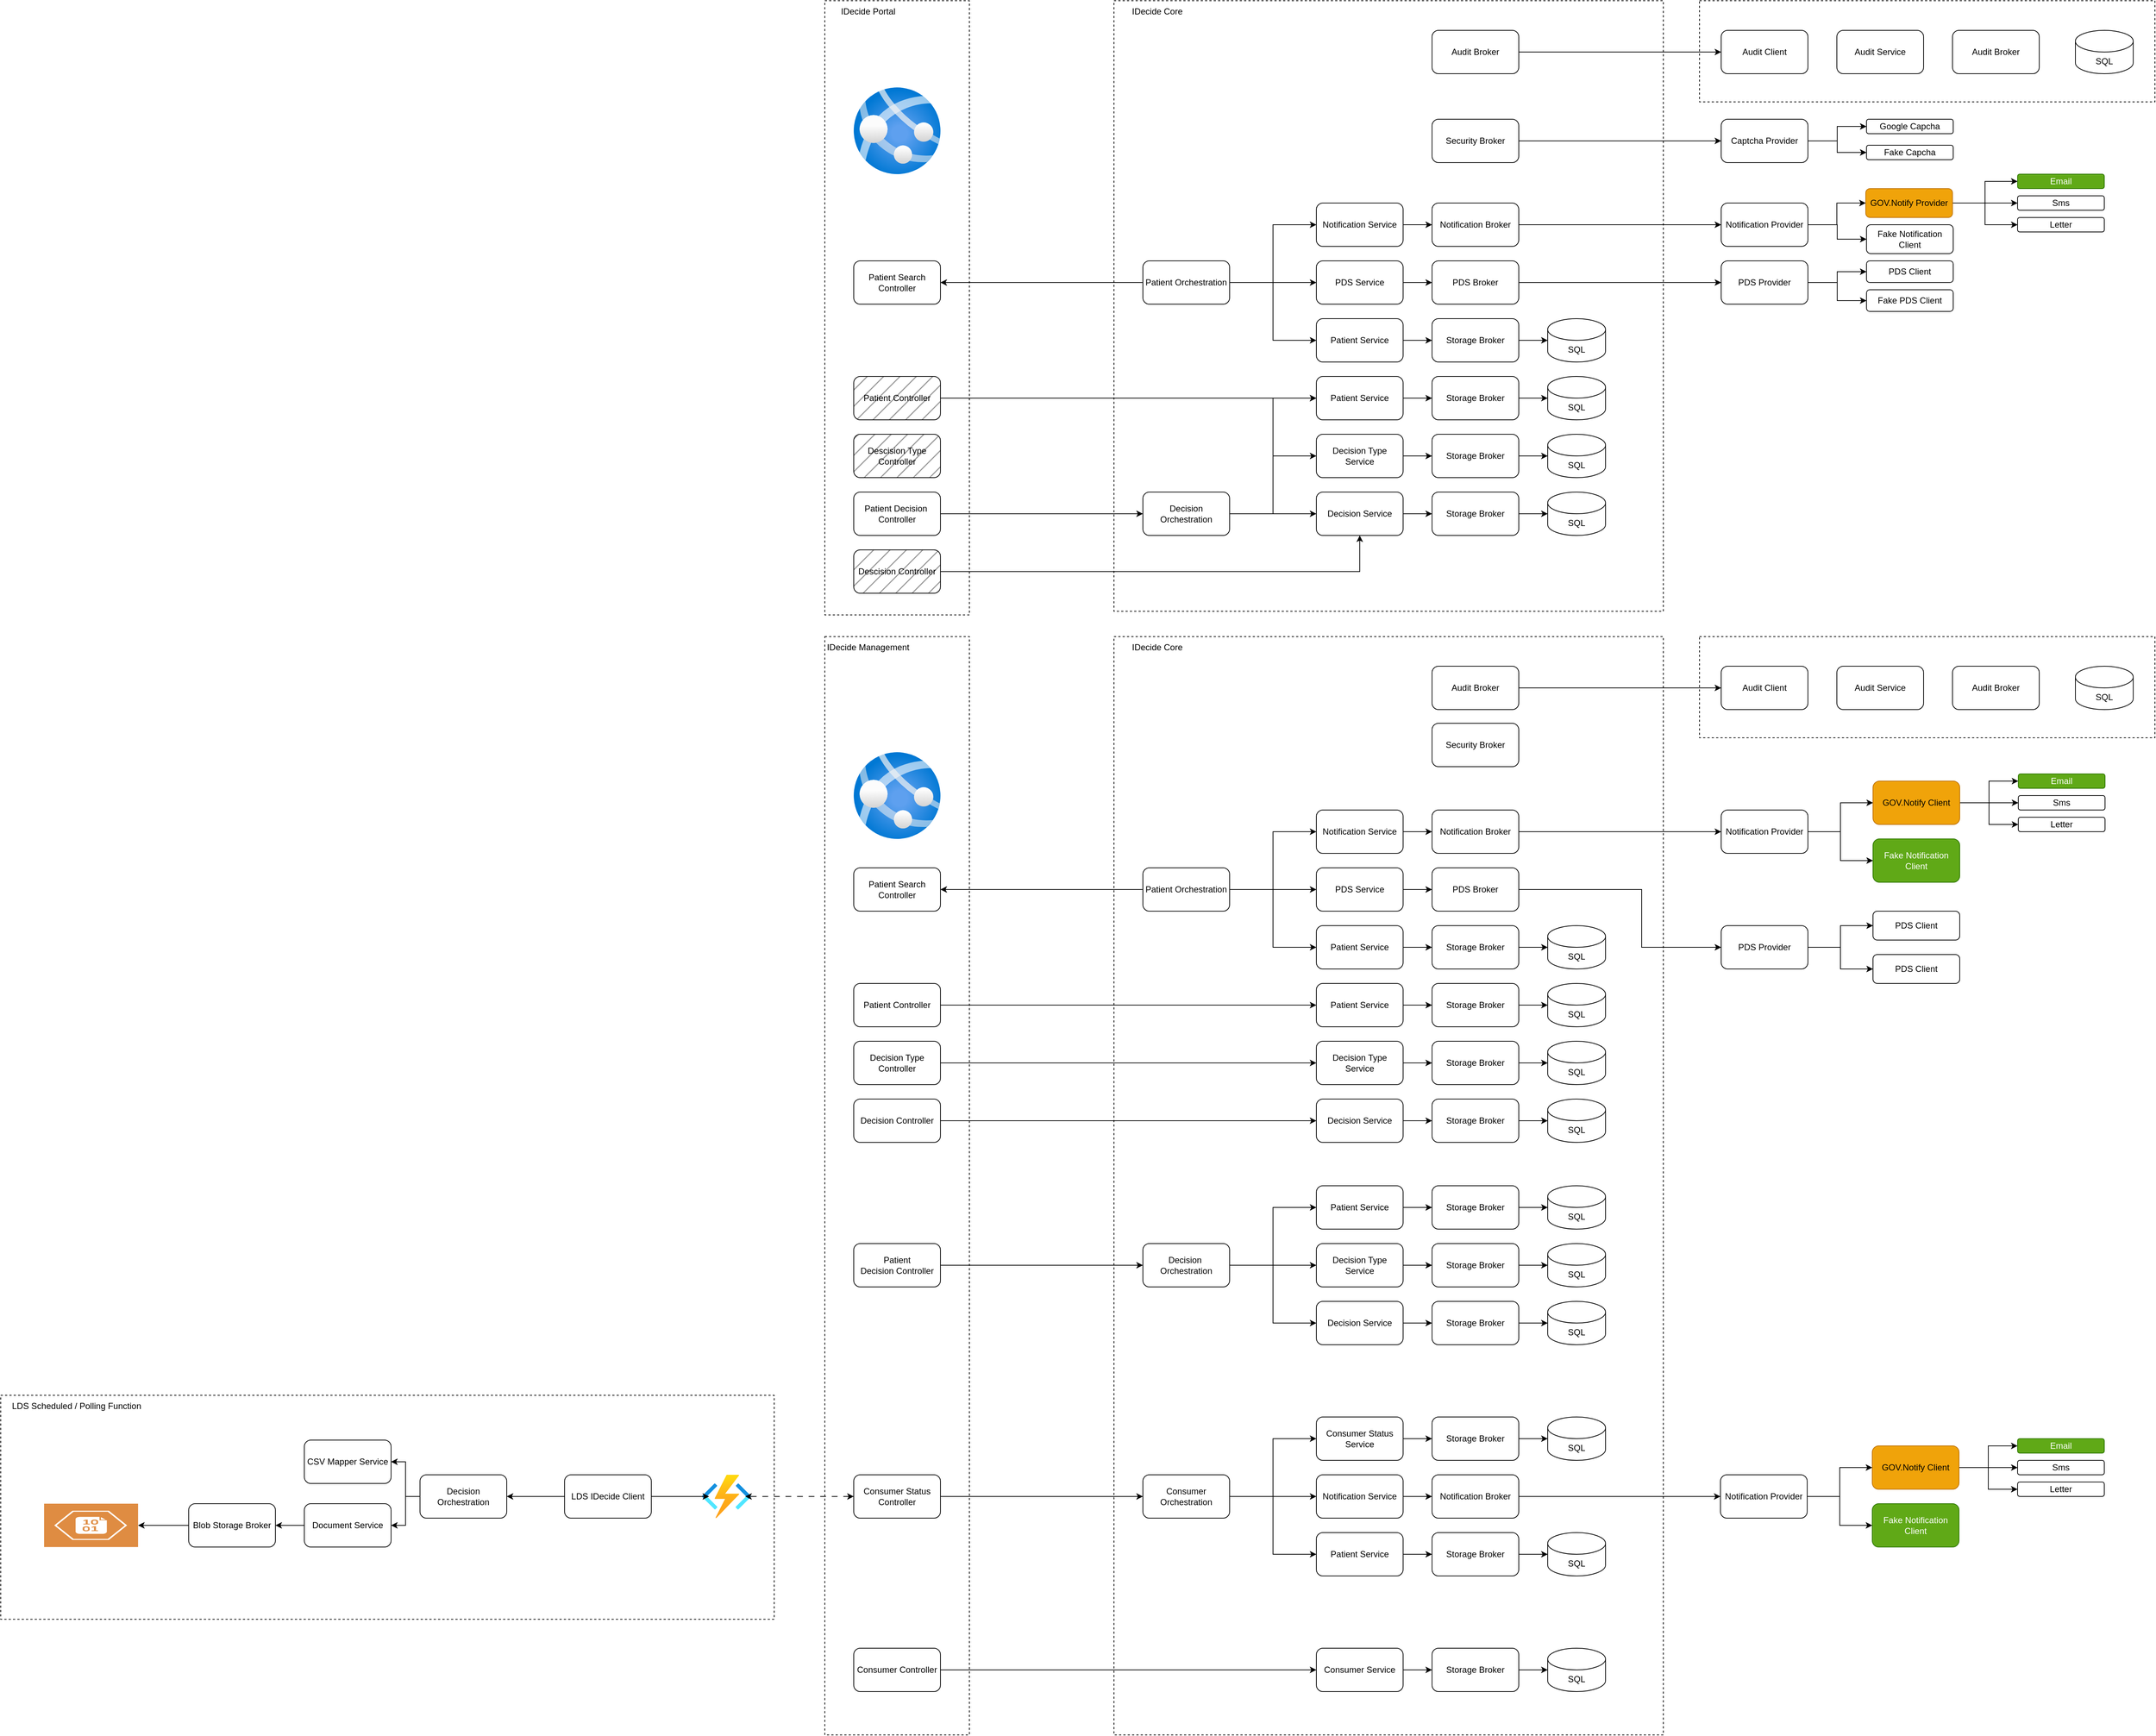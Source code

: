 <mxfile version="27.0.9">
  <diagram name="Page-1" id="e4XxlPvHes2r8L3d206p">
    <mxGraphModel dx="3849" dy="2067" grid="1" gridSize="10" guides="1" tooltips="1" connect="1" arrows="1" fold="1" page="1" pageScale="1" pageWidth="827" pageHeight="1169" math="0" shadow="0">
      <root>
        <mxCell id="0" />
        <mxCell id="1" parent="0" />
        <mxCell id="Ns5lOZo-pP10PFTe99BP-43" value="" style="rounded=0;whiteSpace=wrap;html=1;dashed=1;fillColor=none;" vertex="1" parent="1">
          <mxGeometry x="1010" y="-200" width="630" height="140" as="geometry" />
        </mxCell>
        <mxCell id="jyMMwUtncCNAg7kbom-L-220" value="" style="rounded=0;whiteSpace=wrap;html=1;dashed=1;fillColor=none;" parent="1" vertex="1">
          <mxGeometry x="-1340" y="1730" width="1070" height="310" as="geometry" />
        </mxCell>
        <mxCell id="jyMMwUtncCNAg7kbom-L-100" value="" style="rounded=0;whiteSpace=wrap;html=1;dashed=1;fillColor=none;" parent="1" vertex="1">
          <mxGeometry x="-200" y="-200" width="200" height="850" as="geometry" />
        </mxCell>
        <mxCell id="jyMMwUtncCNAg7kbom-L-97" value="" style="rounded=0;whiteSpace=wrap;html=1;dashed=1;fillColor=none;" parent="1" vertex="1">
          <mxGeometry x="200" y="-200" width="760" height="845" as="geometry" />
        </mxCell>
        <mxCell id="jyMMwUtncCNAg7kbom-L-2" value="Patient Search Controller" style="rounded=1;whiteSpace=wrap;html=1;" parent="1" vertex="1">
          <mxGeometry x="-160" y="160" width="120" height="60" as="geometry" />
        </mxCell>
        <mxCell id="jyMMwUtncCNAg7kbom-L-10" style="edgeStyle=orthogonalEdgeStyle;rounded=0;orthogonalLoop=1;jettySize=auto;html=1;exitX=1;exitY=0.5;exitDx=0;exitDy=0;entryX=0;entryY=0.5;entryDx=0;entryDy=0;" parent="1" source="jyMMwUtncCNAg7kbom-L-3" target="jyMMwUtncCNAg7kbom-L-4" edge="1">
          <mxGeometry relative="1" as="geometry" />
        </mxCell>
        <mxCell id="jyMMwUtncCNAg7kbom-L-3" value="PDS Service" style="rounded=1;whiteSpace=wrap;html=1;" parent="1" vertex="1">
          <mxGeometry x="480" y="160" width="120" height="60" as="geometry" />
        </mxCell>
        <mxCell id="Ns5lOZo-pP10PFTe99BP-10" style="edgeStyle=orthogonalEdgeStyle;rounded=0;orthogonalLoop=1;jettySize=auto;html=1;exitX=1;exitY=0.5;exitDx=0;exitDy=0;entryX=0;entryY=0.5;entryDx=0;entryDy=0;" edge="1" parent="1" source="jyMMwUtncCNAg7kbom-L-4" target="Ns5lOZo-pP10PFTe99BP-6">
          <mxGeometry relative="1" as="geometry" />
        </mxCell>
        <mxCell id="jyMMwUtncCNAg7kbom-L-4" value="PDS Broker" style="rounded=1;whiteSpace=wrap;html=1;" parent="1" vertex="1">
          <mxGeometry x="640" y="160" width="120" height="60" as="geometry" />
        </mxCell>
        <mxCell id="jyMMwUtncCNAg7kbom-L-5" value="PDS Client" style="rounded=1;whiteSpace=wrap;html=1;" parent="1" vertex="1">
          <mxGeometry x="1241" y="160" width="120" height="30" as="geometry" />
        </mxCell>
        <mxCell id="jyMMwUtncCNAg7kbom-L-42" style="edgeStyle=orthogonalEdgeStyle;rounded=0;orthogonalLoop=1;jettySize=auto;html=1;exitX=1;exitY=0.5;exitDx=0;exitDy=0;entryX=0;entryY=0.5;entryDx=0;entryDy=0;" parent="1" source="jyMMwUtncCNAg7kbom-L-43" target="jyMMwUtncCNAg7kbom-L-45" edge="1">
          <mxGeometry relative="1" as="geometry" />
        </mxCell>
        <mxCell id="jyMMwUtncCNAg7kbom-L-43" value="Notification Service" style="rounded=1;whiteSpace=wrap;html=1;" parent="1" vertex="1">
          <mxGeometry x="480" y="80" width="120" height="60" as="geometry" />
        </mxCell>
        <mxCell id="Ns5lOZo-pP10PFTe99BP-2" style="edgeStyle=orthogonalEdgeStyle;rounded=0;orthogonalLoop=1;jettySize=auto;html=1;exitX=1;exitY=0.5;exitDx=0;exitDy=0;entryX=0;entryY=0.5;entryDx=0;entryDy=0;" edge="1" parent="1" source="jyMMwUtncCNAg7kbom-L-45" target="Ns5lOZo-pP10PFTe99BP-1">
          <mxGeometry relative="1" as="geometry" />
        </mxCell>
        <mxCell id="jyMMwUtncCNAg7kbom-L-45" value="Notification Broker" style="rounded=1;whiteSpace=wrap;html=1;" parent="1" vertex="1">
          <mxGeometry x="640" y="80" width="120" height="60" as="geometry" />
        </mxCell>
        <mxCell id="jyMMwUtncCNAg7kbom-L-254" style="edgeStyle=orthogonalEdgeStyle;rounded=0;orthogonalLoop=1;jettySize=auto;html=1;exitX=1;exitY=0.5;exitDx=0;exitDy=0;entryX=0;entryY=0.5;entryDx=0;entryDy=0;" parent="1" source="jyMMwUtncCNAg7kbom-L-46" target="jyMMwUtncCNAg7kbom-L-251" edge="1">
          <mxGeometry relative="1" as="geometry" />
        </mxCell>
        <mxCell id="jyMMwUtncCNAg7kbom-L-255" style="edgeStyle=orthogonalEdgeStyle;rounded=0;orthogonalLoop=1;jettySize=auto;html=1;exitX=1;exitY=0.5;exitDx=0;exitDy=0;entryX=0;entryY=0.5;entryDx=0;entryDy=0;" parent="1" source="jyMMwUtncCNAg7kbom-L-46" target="jyMMwUtncCNAg7kbom-L-252" edge="1">
          <mxGeometry relative="1" as="geometry" />
        </mxCell>
        <mxCell id="jyMMwUtncCNAg7kbom-L-256" style="edgeStyle=orthogonalEdgeStyle;rounded=0;orthogonalLoop=1;jettySize=auto;html=1;exitX=1;exitY=0.5;exitDx=0;exitDy=0;entryX=0;entryY=0.5;entryDx=0;entryDy=0;" parent="1" source="jyMMwUtncCNAg7kbom-L-46" target="jyMMwUtncCNAg7kbom-L-253" edge="1">
          <mxGeometry relative="1" as="geometry" />
        </mxCell>
        <mxCell id="jyMMwUtncCNAg7kbom-L-46" value="GOV.Notify Provider" style="rounded=1;whiteSpace=wrap;html=1;fillColor=#f0a30a;strokeColor=#BD7000;fontColor=#000000;" parent="1" vertex="1">
          <mxGeometry x="1240" y="60" width="120" height="40" as="geometry" />
        </mxCell>
        <mxCell id="jyMMwUtncCNAg7kbom-L-53" style="edgeStyle=orthogonalEdgeStyle;rounded=0;orthogonalLoop=1;jettySize=auto;html=1;exitX=1;exitY=0.5;exitDx=0;exitDy=0;entryX=0;entryY=0.5;entryDx=0;entryDy=0;" parent="1" source="jyMMwUtncCNAg7kbom-L-47" target="jyMMwUtncCNAg7kbom-L-43" edge="1">
          <mxGeometry relative="1" as="geometry" />
        </mxCell>
        <mxCell id="jyMMwUtncCNAg7kbom-L-54" style="edgeStyle=orthogonalEdgeStyle;rounded=0;orthogonalLoop=1;jettySize=auto;html=1;exitX=1;exitY=0.5;exitDx=0;exitDy=0;entryX=0;entryY=0.5;entryDx=0;entryDy=0;" parent="1" source="jyMMwUtncCNAg7kbom-L-47" target="jyMMwUtncCNAg7kbom-L-3" edge="1">
          <mxGeometry relative="1" as="geometry" />
        </mxCell>
        <mxCell id="jyMMwUtncCNAg7kbom-L-55" style="edgeStyle=orthogonalEdgeStyle;rounded=0;orthogonalLoop=1;jettySize=auto;html=1;exitX=1;exitY=0.5;exitDx=0;exitDy=0;entryX=0;entryY=0.5;entryDx=0;entryDy=0;" parent="1" source="jyMMwUtncCNAg7kbom-L-47" target="jyMMwUtncCNAg7kbom-L-49" edge="1">
          <mxGeometry relative="1" as="geometry" />
        </mxCell>
        <mxCell id="jyMMwUtncCNAg7kbom-L-56" style="edgeStyle=orthogonalEdgeStyle;rounded=0;orthogonalLoop=1;jettySize=auto;html=1;exitX=0;exitY=0.5;exitDx=0;exitDy=0;entryX=1;entryY=0.5;entryDx=0;entryDy=0;" parent="1" source="jyMMwUtncCNAg7kbom-L-47" target="jyMMwUtncCNAg7kbom-L-2" edge="1">
          <mxGeometry relative="1" as="geometry">
            <mxPoint x="10" y="200" as="targetPoint" />
          </mxGeometry>
        </mxCell>
        <mxCell id="jyMMwUtncCNAg7kbom-L-47" value="Patient Orchestration" style="rounded=1;whiteSpace=wrap;html=1;" parent="1" vertex="1">
          <mxGeometry x="240" y="160" width="120" height="60" as="geometry" />
        </mxCell>
        <mxCell id="jyMMwUtncCNAg7kbom-L-48" style="edgeStyle=orthogonalEdgeStyle;rounded=0;orthogonalLoop=1;jettySize=auto;html=1;exitX=1;exitY=0.5;exitDx=0;exitDy=0;entryX=0;entryY=0.5;entryDx=0;entryDy=0;" parent="1" source="jyMMwUtncCNAg7kbom-L-49" target="jyMMwUtncCNAg7kbom-L-50" edge="1">
          <mxGeometry relative="1" as="geometry" />
        </mxCell>
        <mxCell id="jyMMwUtncCNAg7kbom-L-49" value="Patient Service" style="rounded=1;whiteSpace=wrap;html=1;" parent="1" vertex="1">
          <mxGeometry x="480" y="240" width="120" height="60" as="geometry" />
        </mxCell>
        <mxCell id="jyMMwUtncCNAg7kbom-L-50" value="Storage Broker" style="rounded=1;whiteSpace=wrap;html=1;" parent="1" vertex="1">
          <mxGeometry x="640" y="240" width="120" height="60" as="geometry" />
        </mxCell>
        <mxCell id="jyMMwUtncCNAg7kbom-L-51" value="SQL" style="shape=cylinder3;whiteSpace=wrap;html=1;boundedLbl=1;backgroundOutline=1;size=15;" parent="1" vertex="1">
          <mxGeometry x="800" y="240" width="80" height="60" as="geometry" />
        </mxCell>
        <mxCell id="jyMMwUtncCNAg7kbom-L-52" style="edgeStyle=orthogonalEdgeStyle;rounded=0;orthogonalLoop=1;jettySize=auto;html=1;exitX=1;exitY=0.5;exitDx=0;exitDy=0;entryX=0;entryY=0.5;entryDx=0;entryDy=0;entryPerimeter=0;" parent="1" source="jyMMwUtncCNAg7kbom-L-50" target="jyMMwUtncCNAg7kbom-L-51" edge="1">
          <mxGeometry relative="1" as="geometry" />
        </mxCell>
        <mxCell id="jyMMwUtncCNAg7kbom-L-64" style="edgeStyle=orthogonalEdgeStyle;rounded=0;orthogonalLoop=1;jettySize=auto;html=1;exitX=1;exitY=0.5;exitDx=0;exitDy=0;entryX=0;entryY=0.5;entryDx=0;entryDy=0;" parent="1" source="jyMMwUtncCNAg7kbom-L-65" target="jyMMwUtncCNAg7kbom-L-66" edge="1">
          <mxGeometry relative="1" as="geometry" />
        </mxCell>
        <mxCell id="jyMMwUtncCNAg7kbom-L-65" value="Patient Service" style="rounded=1;whiteSpace=wrap;html=1;" parent="1" vertex="1">
          <mxGeometry x="480" y="320" width="120" height="60" as="geometry" />
        </mxCell>
        <mxCell id="jyMMwUtncCNAg7kbom-L-66" value="Storage Broker" style="rounded=1;whiteSpace=wrap;html=1;" parent="1" vertex="1">
          <mxGeometry x="640" y="320" width="120" height="60" as="geometry" />
        </mxCell>
        <mxCell id="jyMMwUtncCNAg7kbom-L-67" value="SQL" style="shape=cylinder3;whiteSpace=wrap;html=1;boundedLbl=1;backgroundOutline=1;size=15;" parent="1" vertex="1">
          <mxGeometry x="800" y="320" width="80" height="60" as="geometry" />
        </mxCell>
        <mxCell id="jyMMwUtncCNAg7kbom-L-68" style="edgeStyle=orthogonalEdgeStyle;rounded=0;orthogonalLoop=1;jettySize=auto;html=1;exitX=1;exitY=0.5;exitDx=0;exitDy=0;entryX=0;entryY=0.5;entryDx=0;entryDy=0;entryPerimeter=0;" parent="1" source="jyMMwUtncCNAg7kbom-L-66" target="jyMMwUtncCNAg7kbom-L-67" edge="1">
          <mxGeometry relative="1" as="geometry" />
        </mxCell>
        <mxCell id="jyMMwUtncCNAg7kbom-L-69" style="edgeStyle=orthogonalEdgeStyle;rounded=0;orthogonalLoop=1;jettySize=auto;html=1;exitX=1;exitY=0.5;exitDx=0;exitDy=0;entryX=0;entryY=0.5;entryDx=0;entryDy=0;" parent="1" source="jyMMwUtncCNAg7kbom-L-70" target="jyMMwUtncCNAg7kbom-L-71" edge="1">
          <mxGeometry relative="1" as="geometry" />
        </mxCell>
        <mxCell id="jyMMwUtncCNAg7kbom-L-70" value="Decision Type Service" style="rounded=1;whiteSpace=wrap;html=1;" parent="1" vertex="1">
          <mxGeometry x="480" y="400" width="120" height="60" as="geometry" />
        </mxCell>
        <mxCell id="jyMMwUtncCNAg7kbom-L-71" value="Storage Broker" style="rounded=1;whiteSpace=wrap;html=1;" parent="1" vertex="1">
          <mxGeometry x="640" y="400" width="120" height="60" as="geometry" />
        </mxCell>
        <mxCell id="jyMMwUtncCNAg7kbom-L-72" value="SQL" style="shape=cylinder3;whiteSpace=wrap;html=1;boundedLbl=1;backgroundOutline=1;size=15;" parent="1" vertex="1">
          <mxGeometry x="800" y="400" width="80" height="60" as="geometry" />
        </mxCell>
        <mxCell id="jyMMwUtncCNAg7kbom-L-73" style="edgeStyle=orthogonalEdgeStyle;rounded=0;orthogonalLoop=1;jettySize=auto;html=1;exitX=1;exitY=0.5;exitDx=0;exitDy=0;entryX=0;entryY=0.5;entryDx=0;entryDy=0;entryPerimeter=0;" parent="1" source="jyMMwUtncCNAg7kbom-L-71" target="jyMMwUtncCNAg7kbom-L-72" edge="1">
          <mxGeometry relative="1" as="geometry" />
        </mxCell>
        <mxCell id="jyMMwUtncCNAg7kbom-L-74" style="edgeStyle=orthogonalEdgeStyle;rounded=0;orthogonalLoop=1;jettySize=auto;html=1;exitX=1;exitY=0.5;exitDx=0;exitDy=0;entryX=0;entryY=0.5;entryDx=0;entryDy=0;" parent="1" source="jyMMwUtncCNAg7kbom-L-75" target="jyMMwUtncCNAg7kbom-L-76" edge="1">
          <mxGeometry relative="1" as="geometry" />
        </mxCell>
        <mxCell id="jyMMwUtncCNAg7kbom-L-75" value="Decision Service" style="rounded=1;whiteSpace=wrap;html=1;" parent="1" vertex="1">
          <mxGeometry x="480" y="480" width="120" height="60" as="geometry" />
        </mxCell>
        <mxCell id="jyMMwUtncCNAg7kbom-L-76" value="Storage Broker" style="rounded=1;whiteSpace=wrap;html=1;" parent="1" vertex="1">
          <mxGeometry x="640" y="480" width="120" height="60" as="geometry" />
        </mxCell>
        <mxCell id="jyMMwUtncCNAg7kbom-L-77" value="SQL" style="shape=cylinder3;whiteSpace=wrap;html=1;boundedLbl=1;backgroundOutline=1;size=15;" parent="1" vertex="1">
          <mxGeometry x="800" y="480" width="80" height="60" as="geometry" />
        </mxCell>
        <mxCell id="jyMMwUtncCNAg7kbom-L-78" style="edgeStyle=orthogonalEdgeStyle;rounded=0;orthogonalLoop=1;jettySize=auto;html=1;exitX=1;exitY=0.5;exitDx=0;exitDy=0;entryX=0;entryY=0.5;entryDx=0;entryDy=0;entryPerimeter=0;" parent="1" source="jyMMwUtncCNAg7kbom-L-76" target="jyMMwUtncCNAg7kbom-L-77" edge="1">
          <mxGeometry relative="1" as="geometry" />
        </mxCell>
        <mxCell id="jyMMwUtncCNAg7kbom-L-82" style="edgeStyle=orthogonalEdgeStyle;rounded=0;orthogonalLoop=1;jettySize=auto;html=1;exitX=1;exitY=0.5;exitDx=0;exitDy=0;" parent="1" source="jyMMwUtncCNAg7kbom-L-79" target="jyMMwUtncCNAg7kbom-L-65" edge="1">
          <mxGeometry relative="1" as="geometry" />
        </mxCell>
        <mxCell id="jyMMwUtncCNAg7kbom-L-79" value="Patient Controller" style="rounded=1;whiteSpace=wrap;html=1;fillStyle=hatch;fillColor=#999999;" parent="1" vertex="1">
          <mxGeometry x="-160" y="320" width="120" height="60" as="geometry" />
        </mxCell>
        <mxCell id="jyMMwUtncCNAg7kbom-L-80" value="Descision Type Controller" style="rounded=1;whiteSpace=wrap;html=1;fillStyle=hatch;fillColor=#999999;" parent="1" vertex="1">
          <mxGeometry x="-160" y="400" width="120" height="60" as="geometry" />
        </mxCell>
        <mxCell id="jyMMwUtncCNAg7kbom-L-187" style="edgeStyle=orthogonalEdgeStyle;rounded=0;orthogonalLoop=1;jettySize=auto;html=1;exitX=1;exitY=0.5;exitDx=0;exitDy=0;entryX=0;entryY=0.5;entryDx=0;entryDy=0;" parent="1" source="jyMMwUtncCNAg7kbom-L-81" target="jyMMwUtncCNAg7kbom-L-183" edge="1">
          <mxGeometry relative="1" as="geometry" />
        </mxCell>
        <mxCell id="jyMMwUtncCNAg7kbom-L-81" value="Patient Decision&amp;nbsp; Controller" style="rounded=1;whiteSpace=wrap;html=1;fillStyle=auto;" parent="1" vertex="1">
          <mxGeometry x="-160" y="480" width="120" height="60" as="geometry" />
        </mxCell>
        <mxCell id="jyMMwUtncCNAg7kbom-L-99" value="IDecide Core" style="text;html=1;align=center;verticalAlign=middle;whiteSpace=wrap;rounded=0;" parent="1" vertex="1">
          <mxGeometry x="200" y="-200" width="120" height="30" as="geometry" />
        </mxCell>
        <mxCell id="jyMMwUtncCNAg7kbom-L-101" value="IDecide Portal" style="text;html=1;align=center;verticalAlign=middle;whiteSpace=wrap;rounded=0;" parent="1" vertex="1">
          <mxGeometry x="-200" y="-200" width="120" height="30" as="geometry" />
        </mxCell>
        <mxCell id="jyMMwUtncCNAg7kbom-L-102" value="" style="rounded=0;whiteSpace=wrap;html=1;dashed=1;fillColor=none;" parent="1" vertex="1">
          <mxGeometry x="-200" y="680" width="200" height="1520" as="geometry" />
        </mxCell>
        <mxCell id="jyMMwUtncCNAg7kbom-L-103" value="Patient Search Controller" style="rounded=1;whiteSpace=wrap;html=1;" parent="1" vertex="1">
          <mxGeometry x="-160" y="1000" width="120" height="60" as="geometry" />
        </mxCell>
        <mxCell id="jyMMwUtncCNAg7kbom-L-179" style="edgeStyle=orthogonalEdgeStyle;rounded=0;orthogonalLoop=1;jettySize=auto;html=1;exitX=1;exitY=0.5;exitDx=0;exitDy=0;entryX=0;entryY=0.5;entryDx=0;entryDy=0;" parent="1" source="jyMMwUtncCNAg7kbom-L-104" target="jyMMwUtncCNAg7kbom-L-163" edge="1">
          <mxGeometry relative="1" as="geometry" />
        </mxCell>
        <mxCell id="jyMMwUtncCNAg7kbom-L-104" value="Patient Controller" style="rounded=1;whiteSpace=wrap;html=1;fillStyle=auto;fillColor=default;" parent="1" vertex="1">
          <mxGeometry x="-160" y="1160" width="120" height="60" as="geometry" />
        </mxCell>
        <mxCell id="jyMMwUtncCNAg7kbom-L-180" style="edgeStyle=orthogonalEdgeStyle;rounded=0;orthogonalLoop=1;jettySize=auto;html=1;exitX=1;exitY=0.5;exitDx=0;exitDy=0;entryX=0;entryY=0.5;entryDx=0;entryDy=0;" parent="1" source="jyMMwUtncCNAg7kbom-L-105" target="jyMMwUtncCNAg7kbom-L-168" edge="1">
          <mxGeometry relative="1" as="geometry" />
        </mxCell>
        <mxCell id="jyMMwUtncCNAg7kbom-L-105" value="Decision Type Controller" style="rounded=1;whiteSpace=wrap;html=1;fillStyle=auto;fillColor=default;" parent="1" vertex="1">
          <mxGeometry x="-160" y="1240" width="120" height="60" as="geometry" />
        </mxCell>
        <mxCell id="jyMMwUtncCNAg7kbom-L-181" style="edgeStyle=orthogonalEdgeStyle;rounded=0;orthogonalLoop=1;jettySize=auto;html=1;exitX=1;exitY=0.5;exitDx=0;exitDy=0;entryX=0;entryY=0.5;entryDx=0;entryDy=0;" parent="1" source="jyMMwUtncCNAg7kbom-L-106" target="jyMMwUtncCNAg7kbom-L-173" edge="1">
          <mxGeometry relative="1" as="geometry" />
        </mxCell>
        <mxCell id="jyMMwUtncCNAg7kbom-L-106" value="Decision&amp;nbsp;Controller" style="rounded=1;whiteSpace=wrap;html=1;fillStyle=auto;" parent="1" vertex="1">
          <mxGeometry x="-160" y="1320" width="120" height="60" as="geometry" />
        </mxCell>
        <mxCell id="jyMMwUtncCNAg7kbom-L-107" value="IDecide Management" style="text;html=1;align=center;verticalAlign=middle;whiteSpace=wrap;rounded=0;" parent="1" vertex="1">
          <mxGeometry x="-200" y="680" width="120" height="30" as="geometry" />
        </mxCell>
        <mxCell id="jyMMwUtncCNAg7kbom-L-113" value="" style="rounded=0;whiteSpace=wrap;html=1;dashed=1;fillColor=none;" parent="1" vertex="1">
          <mxGeometry x="200" y="680" width="760" height="1520" as="geometry" />
        </mxCell>
        <mxCell id="jyMMwUtncCNAg7kbom-L-114" style="edgeStyle=orthogonalEdgeStyle;rounded=0;orthogonalLoop=1;jettySize=auto;html=1;exitX=1;exitY=0.5;exitDx=0;exitDy=0;entryX=0;entryY=0.5;entryDx=0;entryDy=0;" parent="1" source="jyMMwUtncCNAg7kbom-L-115" target="jyMMwUtncCNAg7kbom-L-117" edge="1">
          <mxGeometry relative="1" as="geometry" />
        </mxCell>
        <mxCell id="jyMMwUtncCNAg7kbom-L-115" value="PDS Service" style="rounded=1;whiteSpace=wrap;html=1;" parent="1" vertex="1">
          <mxGeometry x="480" y="1000" width="120" height="60" as="geometry" />
        </mxCell>
        <mxCell id="jyMMwUtncCNAg7kbom-L-116" style="edgeStyle=orthogonalEdgeStyle;rounded=0;orthogonalLoop=1;jettySize=auto;html=1;exitX=1;exitY=0.5;exitDx=0;exitDy=0;entryX=0;entryY=0.5;entryDx=0;entryDy=0;" parent="1" source="jyMMwUtncCNAg7kbom-L-117" target="Ns5lOZo-pP10PFTe99BP-25" edge="1">
          <mxGeometry relative="1" as="geometry">
            <Array as="points">
              <mxPoint x="930" y="1030" />
              <mxPoint x="930" y="1110" />
            </Array>
            <mxPoint x="1040" y="1150" as="targetPoint" />
          </mxGeometry>
        </mxCell>
        <mxCell id="jyMMwUtncCNAg7kbom-L-117" value="PDS Broker" style="rounded=1;whiteSpace=wrap;html=1;" parent="1" vertex="1">
          <mxGeometry x="640" y="1000" width="120" height="60" as="geometry" />
        </mxCell>
        <mxCell id="jyMMwUtncCNAg7kbom-L-119" style="edgeStyle=orthogonalEdgeStyle;rounded=0;orthogonalLoop=1;jettySize=auto;html=1;exitX=1;exitY=0.5;exitDx=0;exitDy=0;entryX=0;entryY=0.5;entryDx=0;entryDy=0;" parent="1" source="jyMMwUtncCNAg7kbom-L-120" target="jyMMwUtncCNAg7kbom-L-121" edge="1">
          <mxGeometry relative="1" as="geometry" />
        </mxCell>
        <mxCell id="jyMMwUtncCNAg7kbom-L-120" value="Patient Service" style="rounded=1;whiteSpace=wrap;html=1;" parent="1" vertex="1">
          <mxGeometry x="480" y="1440" width="120" height="60" as="geometry" />
        </mxCell>
        <mxCell id="jyMMwUtncCNAg7kbom-L-121" value="Storage Broker" style="rounded=1;whiteSpace=wrap;html=1;" parent="1" vertex="1">
          <mxGeometry x="640" y="1440" width="120" height="60" as="geometry" />
        </mxCell>
        <mxCell id="jyMMwUtncCNAg7kbom-L-122" value="SQL" style="shape=cylinder3;whiteSpace=wrap;html=1;boundedLbl=1;backgroundOutline=1;size=15;" parent="1" vertex="1">
          <mxGeometry x="800" y="1440" width="80" height="60" as="geometry" />
        </mxCell>
        <mxCell id="jyMMwUtncCNAg7kbom-L-123" style="edgeStyle=orthogonalEdgeStyle;rounded=0;orthogonalLoop=1;jettySize=auto;html=1;exitX=1;exitY=0.5;exitDx=0;exitDy=0;entryX=0;entryY=0.5;entryDx=0;entryDy=0;entryPerimeter=0;" parent="1" source="jyMMwUtncCNAg7kbom-L-121" target="jyMMwUtncCNAg7kbom-L-122" edge="1">
          <mxGeometry relative="1" as="geometry" />
        </mxCell>
        <mxCell id="jyMMwUtncCNAg7kbom-L-124" style="edgeStyle=orthogonalEdgeStyle;rounded=0;orthogonalLoop=1;jettySize=auto;html=1;exitX=1;exitY=0.5;exitDx=0;exitDy=0;entryX=0;entryY=0.5;entryDx=0;entryDy=0;" parent="1" source="jyMMwUtncCNAg7kbom-L-125" target="jyMMwUtncCNAg7kbom-L-126" edge="1">
          <mxGeometry relative="1" as="geometry" />
        </mxCell>
        <mxCell id="jyMMwUtncCNAg7kbom-L-125" value="Decision Type Service" style="rounded=1;whiteSpace=wrap;html=1;" parent="1" vertex="1">
          <mxGeometry x="480" y="1520" width="120" height="60" as="geometry" />
        </mxCell>
        <mxCell id="jyMMwUtncCNAg7kbom-L-126" value="Storage Broker" style="rounded=1;whiteSpace=wrap;html=1;" parent="1" vertex="1">
          <mxGeometry x="640" y="1520" width="120" height="60" as="geometry" />
        </mxCell>
        <mxCell id="jyMMwUtncCNAg7kbom-L-127" value="SQL" style="shape=cylinder3;whiteSpace=wrap;html=1;boundedLbl=1;backgroundOutline=1;size=15;" parent="1" vertex="1">
          <mxGeometry x="800" y="1520" width="80" height="60" as="geometry" />
        </mxCell>
        <mxCell id="jyMMwUtncCNAg7kbom-L-128" style="edgeStyle=orthogonalEdgeStyle;rounded=0;orthogonalLoop=1;jettySize=auto;html=1;exitX=1;exitY=0.5;exitDx=0;exitDy=0;entryX=0;entryY=0.5;entryDx=0;entryDy=0;entryPerimeter=0;" parent="1" source="jyMMwUtncCNAg7kbom-L-126" target="jyMMwUtncCNAg7kbom-L-127" edge="1">
          <mxGeometry relative="1" as="geometry" />
        </mxCell>
        <mxCell id="jyMMwUtncCNAg7kbom-L-129" style="edgeStyle=orthogonalEdgeStyle;rounded=0;orthogonalLoop=1;jettySize=auto;html=1;exitX=1;exitY=0.5;exitDx=0;exitDy=0;entryX=0;entryY=0.5;entryDx=0;entryDy=0;" parent="1" source="jyMMwUtncCNAg7kbom-L-130" target="jyMMwUtncCNAg7kbom-L-131" edge="1">
          <mxGeometry relative="1" as="geometry" />
        </mxCell>
        <mxCell id="jyMMwUtncCNAg7kbom-L-130" value="Decision Service" style="rounded=1;whiteSpace=wrap;html=1;" parent="1" vertex="1">
          <mxGeometry x="480" y="1600" width="120" height="60" as="geometry" />
        </mxCell>
        <mxCell id="jyMMwUtncCNAg7kbom-L-131" value="Storage Broker" style="rounded=1;whiteSpace=wrap;html=1;" parent="1" vertex="1">
          <mxGeometry x="640" y="1600" width="120" height="60" as="geometry" />
        </mxCell>
        <mxCell id="jyMMwUtncCNAg7kbom-L-132" value="SQL" style="shape=cylinder3;whiteSpace=wrap;html=1;boundedLbl=1;backgroundOutline=1;size=15;" parent="1" vertex="1">
          <mxGeometry x="800" y="1600" width="80" height="60" as="geometry" />
        </mxCell>
        <mxCell id="jyMMwUtncCNAg7kbom-L-133" style="edgeStyle=orthogonalEdgeStyle;rounded=0;orthogonalLoop=1;jettySize=auto;html=1;exitX=1;exitY=0.5;exitDx=0;exitDy=0;entryX=0;entryY=0.5;entryDx=0;entryDy=0;entryPerimeter=0;" parent="1" source="jyMMwUtncCNAg7kbom-L-131" target="jyMMwUtncCNAg7kbom-L-132" edge="1">
          <mxGeometry relative="1" as="geometry" />
        </mxCell>
        <mxCell id="jyMMwUtncCNAg7kbom-L-134" style="edgeStyle=orthogonalEdgeStyle;rounded=0;orthogonalLoop=1;jettySize=auto;html=1;exitX=1;exitY=0.5;exitDx=0;exitDy=0;entryX=0;entryY=0.5;entryDx=0;entryDy=0;" parent="1" source="jyMMwUtncCNAg7kbom-L-135" target="jyMMwUtncCNAg7kbom-L-137" edge="1">
          <mxGeometry relative="1" as="geometry" />
        </mxCell>
        <mxCell id="jyMMwUtncCNAg7kbom-L-135" value="Consumer Status Service" style="rounded=1;whiteSpace=wrap;html=1;" parent="1" vertex="1">
          <mxGeometry x="480" y="1760" width="120" height="60" as="geometry" />
        </mxCell>
        <mxCell id="jyMMwUtncCNAg7kbom-L-136" style="edgeStyle=orthogonalEdgeStyle;rounded=0;orthogonalLoop=1;jettySize=auto;html=1;exitX=1;exitY=0.5;exitDx=0;exitDy=0;" parent="1" source="jyMMwUtncCNAg7kbom-L-137" target="jyMMwUtncCNAg7kbom-L-138" edge="1">
          <mxGeometry relative="1" as="geometry" />
        </mxCell>
        <mxCell id="jyMMwUtncCNAg7kbom-L-137" value="Storage Broker" style="rounded=1;whiteSpace=wrap;html=1;" parent="1" vertex="1">
          <mxGeometry x="640" y="1760" width="120" height="60" as="geometry" />
        </mxCell>
        <mxCell id="jyMMwUtncCNAg7kbom-L-138" value="SQL" style="shape=cylinder3;whiteSpace=wrap;html=1;boundedLbl=1;backgroundOutline=1;size=15;" parent="1" vertex="1">
          <mxGeometry x="800" y="1760" width="80" height="60" as="geometry" />
        </mxCell>
        <mxCell id="jyMMwUtncCNAg7kbom-L-139" style="edgeStyle=orthogonalEdgeStyle;rounded=0;orthogonalLoop=1;jettySize=auto;html=1;exitX=1;exitY=0.5;exitDx=0;exitDy=0;entryX=0;entryY=0.5;entryDx=0;entryDy=0;" parent="1" source="jyMMwUtncCNAg7kbom-L-140" target="jyMMwUtncCNAg7kbom-L-141" edge="1">
          <mxGeometry relative="1" as="geometry" />
        </mxCell>
        <mxCell id="jyMMwUtncCNAg7kbom-L-140" value="Consumer Service" style="rounded=1;whiteSpace=wrap;html=1;" parent="1" vertex="1">
          <mxGeometry x="480" y="2080" width="120" height="60" as="geometry" />
        </mxCell>
        <mxCell id="jyMMwUtncCNAg7kbom-L-141" value="Storage Broker" style="rounded=1;whiteSpace=wrap;html=1;" parent="1" vertex="1">
          <mxGeometry x="640" y="2080" width="120" height="60" as="geometry" />
        </mxCell>
        <mxCell id="jyMMwUtncCNAg7kbom-L-142" value="SQL" style="shape=cylinder3;whiteSpace=wrap;html=1;boundedLbl=1;backgroundOutline=1;size=15;" parent="1" vertex="1">
          <mxGeometry x="800" y="2080" width="80" height="60" as="geometry" />
        </mxCell>
        <mxCell id="jyMMwUtncCNAg7kbom-L-143" style="edgeStyle=orthogonalEdgeStyle;rounded=0;orthogonalLoop=1;jettySize=auto;html=1;exitX=1;exitY=0.5;exitDx=0;exitDy=0;entryX=0;entryY=0.5;entryDx=0;entryDy=0;entryPerimeter=0;" parent="1" source="jyMMwUtncCNAg7kbom-L-141" target="jyMMwUtncCNAg7kbom-L-142" edge="1">
          <mxGeometry relative="1" as="geometry" />
        </mxCell>
        <mxCell id="jyMMwUtncCNAg7kbom-L-144" style="edgeStyle=orthogonalEdgeStyle;rounded=0;orthogonalLoop=1;jettySize=auto;html=1;exitX=1;exitY=0.5;exitDx=0;exitDy=0;entryX=0;entryY=0.5;entryDx=0;entryDy=0;" parent="1" source="jyMMwUtncCNAg7kbom-L-145" target="jyMMwUtncCNAg7kbom-L-147" edge="1">
          <mxGeometry relative="1" as="geometry" />
        </mxCell>
        <mxCell id="jyMMwUtncCNAg7kbom-L-145" value="Notification Service" style="rounded=1;whiteSpace=wrap;html=1;" parent="1" vertex="1">
          <mxGeometry x="480" y="920" width="120" height="60" as="geometry" />
        </mxCell>
        <mxCell id="jyMMwUtncCNAg7kbom-L-146" style="edgeStyle=orthogonalEdgeStyle;rounded=0;orthogonalLoop=1;jettySize=auto;html=1;exitX=1;exitY=0.5;exitDx=0;exitDy=0;entryX=0;entryY=0.5;entryDx=0;entryDy=0;" parent="1" source="jyMMwUtncCNAg7kbom-L-147" target="Ns5lOZo-pP10PFTe99BP-21" edge="1">
          <mxGeometry relative="1" as="geometry">
            <mxPoint x="1040" y="950" as="targetPoint" />
          </mxGeometry>
        </mxCell>
        <mxCell id="jyMMwUtncCNAg7kbom-L-147" value="Notification Broker" style="rounded=1;whiteSpace=wrap;html=1;" parent="1" vertex="1">
          <mxGeometry x="640" y="920" width="120" height="60" as="geometry" />
        </mxCell>
        <mxCell id="jyMMwUtncCNAg7kbom-L-248" style="edgeStyle=orthogonalEdgeStyle;rounded=0;orthogonalLoop=1;jettySize=auto;html=1;exitX=1;exitY=0.5;exitDx=0;exitDy=0;entryX=0;entryY=0.5;entryDx=0;entryDy=0;" parent="1" target="jyMMwUtncCNAg7kbom-L-245" edge="1">
          <mxGeometry relative="1" as="geometry">
            <mxPoint x="1160" y="870" as="sourcePoint" />
          </mxGeometry>
        </mxCell>
        <mxCell id="jyMMwUtncCNAg7kbom-L-149" style="edgeStyle=orthogonalEdgeStyle;rounded=0;orthogonalLoop=1;jettySize=auto;html=1;exitX=1;exitY=0.5;exitDx=0;exitDy=0;entryX=0;entryY=0.5;entryDx=0;entryDy=0;" parent="1" source="jyMMwUtncCNAg7kbom-L-152" target="jyMMwUtncCNAg7kbom-L-145" edge="1">
          <mxGeometry relative="1" as="geometry" />
        </mxCell>
        <mxCell id="jyMMwUtncCNAg7kbom-L-150" style="edgeStyle=orthogonalEdgeStyle;rounded=0;orthogonalLoop=1;jettySize=auto;html=1;exitX=1;exitY=0.5;exitDx=0;exitDy=0;entryX=0;entryY=0.5;entryDx=0;entryDy=0;" parent="1" source="jyMMwUtncCNAg7kbom-L-152" target="jyMMwUtncCNAg7kbom-L-115" edge="1">
          <mxGeometry relative="1" as="geometry" />
        </mxCell>
        <mxCell id="jyMMwUtncCNAg7kbom-L-151" style="edgeStyle=orthogonalEdgeStyle;rounded=0;orthogonalLoop=1;jettySize=auto;html=1;exitX=1;exitY=0.5;exitDx=0;exitDy=0;entryX=0;entryY=0.5;entryDx=0;entryDy=0;" parent="1" source="jyMMwUtncCNAg7kbom-L-152" target="jyMMwUtncCNAg7kbom-L-154" edge="1">
          <mxGeometry relative="1" as="geometry" />
        </mxCell>
        <mxCell id="jyMMwUtncCNAg7kbom-L-178" style="edgeStyle=orthogonalEdgeStyle;rounded=0;orthogonalLoop=1;jettySize=auto;html=1;exitX=0;exitY=0.5;exitDx=0;exitDy=0;" parent="1" source="jyMMwUtncCNAg7kbom-L-152" target="jyMMwUtncCNAg7kbom-L-103" edge="1">
          <mxGeometry relative="1" as="geometry" />
        </mxCell>
        <mxCell id="jyMMwUtncCNAg7kbom-L-152" value="Patient Orchestration" style="rounded=1;whiteSpace=wrap;html=1;" parent="1" vertex="1">
          <mxGeometry x="240" y="1000" width="120" height="60" as="geometry" />
        </mxCell>
        <mxCell id="jyMMwUtncCNAg7kbom-L-153" style="edgeStyle=orthogonalEdgeStyle;rounded=0;orthogonalLoop=1;jettySize=auto;html=1;exitX=1;exitY=0.5;exitDx=0;exitDy=0;entryX=0;entryY=0.5;entryDx=0;entryDy=0;" parent="1" source="jyMMwUtncCNAg7kbom-L-154" target="jyMMwUtncCNAg7kbom-L-155" edge="1">
          <mxGeometry relative="1" as="geometry" />
        </mxCell>
        <mxCell id="jyMMwUtncCNAg7kbom-L-154" value="Patient Service" style="rounded=1;whiteSpace=wrap;html=1;" parent="1" vertex="1">
          <mxGeometry x="480" y="1080" width="120" height="60" as="geometry" />
        </mxCell>
        <mxCell id="jyMMwUtncCNAg7kbom-L-155" value="Storage Broker" style="rounded=1;whiteSpace=wrap;html=1;" parent="1" vertex="1">
          <mxGeometry x="640" y="1080" width="120" height="60" as="geometry" />
        </mxCell>
        <mxCell id="jyMMwUtncCNAg7kbom-L-156" value="SQL" style="shape=cylinder3;whiteSpace=wrap;html=1;boundedLbl=1;backgroundOutline=1;size=15;" parent="1" vertex="1">
          <mxGeometry x="800" y="1080" width="80" height="60" as="geometry" />
        </mxCell>
        <mxCell id="jyMMwUtncCNAg7kbom-L-157" style="edgeStyle=orthogonalEdgeStyle;rounded=0;orthogonalLoop=1;jettySize=auto;html=1;exitX=1;exitY=0.5;exitDx=0;exitDy=0;entryX=0;entryY=0.5;entryDx=0;entryDy=0;entryPerimeter=0;" parent="1" source="jyMMwUtncCNAg7kbom-L-155" target="jyMMwUtncCNAg7kbom-L-156" edge="1">
          <mxGeometry relative="1" as="geometry" />
        </mxCell>
        <mxCell id="jyMMwUtncCNAg7kbom-L-158" style="edgeStyle=orthogonalEdgeStyle;rounded=0;orthogonalLoop=1;jettySize=auto;html=1;exitX=1;exitY=0.5;exitDx=0;exitDy=0;entryX=0;entryY=0.5;entryDx=0;entryDy=0;" parent="1" source="jyMMwUtncCNAg7kbom-L-161" target="jyMMwUtncCNAg7kbom-L-120" edge="1">
          <mxGeometry relative="1" as="geometry" />
        </mxCell>
        <mxCell id="jyMMwUtncCNAg7kbom-L-159" style="edgeStyle=orthogonalEdgeStyle;rounded=0;orthogonalLoop=1;jettySize=auto;html=1;exitX=1;exitY=0.5;exitDx=0;exitDy=0;entryX=0;entryY=0.5;entryDx=0;entryDy=0;" parent="1" source="jyMMwUtncCNAg7kbom-L-161" target="jyMMwUtncCNAg7kbom-L-125" edge="1">
          <mxGeometry relative="1" as="geometry" />
        </mxCell>
        <mxCell id="jyMMwUtncCNAg7kbom-L-160" style="edgeStyle=orthogonalEdgeStyle;rounded=0;orthogonalLoop=1;jettySize=auto;html=1;exitX=1;exitY=0.5;exitDx=0;exitDy=0;entryX=0;entryY=0.5;entryDx=0;entryDy=0;" parent="1" source="jyMMwUtncCNAg7kbom-L-161" target="jyMMwUtncCNAg7kbom-L-130" edge="1">
          <mxGeometry relative="1" as="geometry" />
        </mxCell>
        <mxCell id="jyMMwUtncCNAg7kbom-L-161" value="Decision&amp;nbsp;&lt;br&gt;Orchestration" style="rounded=1;whiteSpace=wrap;html=1;" parent="1" vertex="1">
          <mxGeometry x="240" y="1520" width="120" height="60" as="geometry" />
        </mxCell>
        <mxCell id="jyMMwUtncCNAg7kbom-L-162" style="edgeStyle=orthogonalEdgeStyle;rounded=0;orthogonalLoop=1;jettySize=auto;html=1;exitX=1;exitY=0.5;exitDx=0;exitDy=0;entryX=0;entryY=0.5;entryDx=0;entryDy=0;" parent="1" source="jyMMwUtncCNAg7kbom-L-163" target="jyMMwUtncCNAg7kbom-L-164" edge="1">
          <mxGeometry relative="1" as="geometry" />
        </mxCell>
        <mxCell id="jyMMwUtncCNAg7kbom-L-163" value="Patient Service" style="rounded=1;whiteSpace=wrap;html=1;" parent="1" vertex="1">
          <mxGeometry x="480" y="1160" width="120" height="60" as="geometry" />
        </mxCell>
        <mxCell id="jyMMwUtncCNAg7kbom-L-164" value="Storage Broker" style="rounded=1;whiteSpace=wrap;html=1;" parent="1" vertex="1">
          <mxGeometry x="640" y="1160" width="120" height="60" as="geometry" />
        </mxCell>
        <mxCell id="jyMMwUtncCNAg7kbom-L-165" value="SQL" style="shape=cylinder3;whiteSpace=wrap;html=1;boundedLbl=1;backgroundOutline=1;size=15;" parent="1" vertex="1">
          <mxGeometry x="800" y="1160" width="80" height="60" as="geometry" />
        </mxCell>
        <mxCell id="jyMMwUtncCNAg7kbom-L-166" style="edgeStyle=orthogonalEdgeStyle;rounded=0;orthogonalLoop=1;jettySize=auto;html=1;exitX=1;exitY=0.5;exitDx=0;exitDy=0;entryX=0;entryY=0.5;entryDx=0;entryDy=0;entryPerimeter=0;" parent="1" source="jyMMwUtncCNAg7kbom-L-164" target="jyMMwUtncCNAg7kbom-L-165" edge="1">
          <mxGeometry relative="1" as="geometry" />
        </mxCell>
        <mxCell id="jyMMwUtncCNAg7kbom-L-167" style="edgeStyle=orthogonalEdgeStyle;rounded=0;orthogonalLoop=1;jettySize=auto;html=1;exitX=1;exitY=0.5;exitDx=0;exitDy=0;entryX=0;entryY=0.5;entryDx=0;entryDy=0;" parent="1" source="jyMMwUtncCNAg7kbom-L-168" target="jyMMwUtncCNAg7kbom-L-169" edge="1">
          <mxGeometry relative="1" as="geometry" />
        </mxCell>
        <mxCell id="jyMMwUtncCNAg7kbom-L-168" value="Decision&amp;nbsp;Type Service" style="rounded=1;whiteSpace=wrap;html=1;" parent="1" vertex="1">
          <mxGeometry x="480" y="1240" width="120" height="60" as="geometry" />
        </mxCell>
        <mxCell id="jyMMwUtncCNAg7kbom-L-169" value="Storage Broker" style="rounded=1;whiteSpace=wrap;html=1;" parent="1" vertex="1">
          <mxGeometry x="640" y="1240" width="120" height="60" as="geometry" />
        </mxCell>
        <mxCell id="jyMMwUtncCNAg7kbom-L-170" value="SQL" style="shape=cylinder3;whiteSpace=wrap;html=1;boundedLbl=1;backgroundOutline=1;size=15;" parent="1" vertex="1">
          <mxGeometry x="800" y="1240" width="80" height="60" as="geometry" />
        </mxCell>
        <mxCell id="jyMMwUtncCNAg7kbom-L-171" style="edgeStyle=orthogonalEdgeStyle;rounded=0;orthogonalLoop=1;jettySize=auto;html=1;exitX=1;exitY=0.5;exitDx=0;exitDy=0;entryX=0;entryY=0.5;entryDx=0;entryDy=0;entryPerimeter=0;" parent="1" source="jyMMwUtncCNAg7kbom-L-169" target="jyMMwUtncCNAg7kbom-L-170" edge="1">
          <mxGeometry relative="1" as="geometry" />
        </mxCell>
        <mxCell id="jyMMwUtncCNAg7kbom-L-172" style="edgeStyle=orthogonalEdgeStyle;rounded=0;orthogonalLoop=1;jettySize=auto;html=1;exitX=1;exitY=0.5;exitDx=0;exitDy=0;entryX=0;entryY=0.5;entryDx=0;entryDy=0;" parent="1" source="jyMMwUtncCNAg7kbom-L-173" target="jyMMwUtncCNAg7kbom-L-174" edge="1">
          <mxGeometry relative="1" as="geometry" />
        </mxCell>
        <mxCell id="jyMMwUtncCNAg7kbom-L-173" value="Decision Service" style="rounded=1;whiteSpace=wrap;html=1;" parent="1" vertex="1">
          <mxGeometry x="480" y="1320" width="120" height="60" as="geometry" />
        </mxCell>
        <mxCell id="jyMMwUtncCNAg7kbom-L-174" value="Storage Broker" style="rounded=1;whiteSpace=wrap;html=1;" parent="1" vertex="1">
          <mxGeometry x="640" y="1320" width="120" height="60" as="geometry" />
        </mxCell>
        <mxCell id="jyMMwUtncCNAg7kbom-L-175" value="SQL" style="shape=cylinder3;whiteSpace=wrap;html=1;boundedLbl=1;backgroundOutline=1;size=15;" parent="1" vertex="1">
          <mxGeometry x="800" y="1320" width="80" height="60" as="geometry" />
        </mxCell>
        <mxCell id="jyMMwUtncCNAg7kbom-L-176" style="edgeStyle=orthogonalEdgeStyle;rounded=0;orthogonalLoop=1;jettySize=auto;html=1;exitX=1;exitY=0.5;exitDx=0;exitDy=0;entryX=0;entryY=0.5;entryDx=0;entryDy=0;entryPerimeter=0;" parent="1" source="jyMMwUtncCNAg7kbom-L-174" target="jyMMwUtncCNAg7kbom-L-175" edge="1">
          <mxGeometry relative="1" as="geometry" />
        </mxCell>
        <mxCell id="jyMMwUtncCNAg7kbom-L-177" value="IDecide Core" style="text;html=1;align=center;verticalAlign=middle;whiteSpace=wrap;rounded=0;" parent="1" vertex="1">
          <mxGeometry x="200" y="680" width="120" height="30" as="geometry" />
        </mxCell>
        <mxCell id="jyMMwUtncCNAg7kbom-L-190" style="edgeStyle=orthogonalEdgeStyle;rounded=0;orthogonalLoop=1;jettySize=auto;html=1;exitX=1;exitY=0.5;exitDx=0;exitDy=0;entryX=0;entryY=0.5;entryDx=0;entryDy=0;" parent="1" source="jyMMwUtncCNAg7kbom-L-182" target="jyMMwUtncCNAg7kbom-L-161" edge="1">
          <mxGeometry relative="1" as="geometry" />
        </mxCell>
        <mxCell id="jyMMwUtncCNAg7kbom-L-182" value="Patient Decision&amp;nbsp;Controller" style="rounded=1;whiteSpace=wrap;html=1;" parent="1" vertex="1">
          <mxGeometry x="-160" y="1520" width="120" height="60" as="geometry" />
        </mxCell>
        <mxCell id="jyMMwUtncCNAg7kbom-L-184" style="edgeStyle=orthogonalEdgeStyle;rounded=0;orthogonalLoop=1;jettySize=auto;html=1;exitX=1;exitY=0.5;exitDx=0;exitDy=0;entryX=0;entryY=0.5;entryDx=0;entryDy=0;" parent="1" source="jyMMwUtncCNAg7kbom-L-183" target="jyMMwUtncCNAg7kbom-L-65" edge="1">
          <mxGeometry relative="1" as="geometry" />
        </mxCell>
        <mxCell id="jyMMwUtncCNAg7kbom-L-185" style="edgeStyle=orthogonalEdgeStyle;rounded=0;orthogonalLoop=1;jettySize=auto;html=1;exitX=1;exitY=0.5;exitDx=0;exitDy=0;entryX=0;entryY=0.5;entryDx=0;entryDy=0;" parent="1" source="jyMMwUtncCNAg7kbom-L-183" target="jyMMwUtncCNAg7kbom-L-70" edge="1">
          <mxGeometry relative="1" as="geometry" />
        </mxCell>
        <mxCell id="jyMMwUtncCNAg7kbom-L-186" style="edgeStyle=orthogonalEdgeStyle;rounded=0;orthogonalLoop=1;jettySize=auto;html=1;exitX=1;exitY=0.5;exitDx=0;exitDy=0;entryX=0;entryY=0.5;entryDx=0;entryDy=0;" parent="1" source="jyMMwUtncCNAg7kbom-L-183" target="jyMMwUtncCNAg7kbom-L-75" edge="1">
          <mxGeometry relative="1" as="geometry" />
        </mxCell>
        <mxCell id="jyMMwUtncCNAg7kbom-L-183" value="Decision Orchestration" style="rounded=1;whiteSpace=wrap;html=1;" parent="1" vertex="1">
          <mxGeometry x="240" y="480" width="120" height="60" as="geometry" />
        </mxCell>
        <mxCell id="jyMMwUtncCNAg7kbom-L-189" style="edgeStyle=orthogonalEdgeStyle;rounded=0;orthogonalLoop=1;jettySize=auto;html=1;exitX=1;exitY=0.5;exitDx=0;exitDy=0;entryX=0.5;entryY=1;entryDx=0;entryDy=0;" parent="1" source="jyMMwUtncCNAg7kbom-L-188" target="jyMMwUtncCNAg7kbom-L-75" edge="1">
          <mxGeometry relative="1" as="geometry" />
        </mxCell>
        <mxCell id="jyMMwUtncCNAg7kbom-L-188" value="Descision Controller" style="rounded=1;whiteSpace=wrap;html=1;fillStyle=hatch;fillColor=#999999;" parent="1" vertex="1">
          <mxGeometry x="-160" y="560" width="120" height="60" as="geometry" />
        </mxCell>
        <mxCell id="jyMMwUtncCNAg7kbom-L-241" style="edgeStyle=orthogonalEdgeStyle;rounded=0;orthogonalLoop=1;jettySize=auto;html=1;exitX=1;exitY=0.5;exitDx=0;exitDy=0;entryX=0;entryY=0.5;entryDx=0;entryDy=0;" parent="1" source="jyMMwUtncCNAg7kbom-L-191" target="jyMMwUtncCNAg7kbom-L-229" edge="1">
          <mxGeometry relative="1" as="geometry" />
        </mxCell>
        <mxCell id="jyMMwUtncCNAg7kbom-L-191" value="Consumer Status Controller" style="rounded=1;whiteSpace=wrap;html=1;" parent="1" vertex="1">
          <mxGeometry x="-160" y="1840" width="120" height="60" as="geometry" />
        </mxCell>
        <mxCell id="jyMMwUtncCNAg7kbom-L-194" style="edgeStyle=orthogonalEdgeStyle;rounded=0;orthogonalLoop=1;jettySize=auto;html=1;exitX=1;exitY=0.5;exitDx=0;exitDy=0;entryX=0;entryY=0.5;entryDx=0;entryDy=0;" parent="1" source="jyMMwUtncCNAg7kbom-L-192" target="jyMMwUtncCNAg7kbom-L-140" edge="1">
          <mxGeometry relative="1" as="geometry" />
        </mxCell>
        <mxCell id="jyMMwUtncCNAg7kbom-L-192" value="Consumer Controller" style="rounded=1;whiteSpace=wrap;html=1;" parent="1" vertex="1">
          <mxGeometry x="-160" y="2080" width="120" height="60" as="geometry" />
        </mxCell>
        <mxCell id="jyMMwUtncCNAg7kbom-L-201" style="edgeStyle=orthogonalEdgeStyle;rounded=0;orthogonalLoop=1;jettySize=auto;html=1;exitX=1;exitY=0.5;exitDx=0;exitDy=0;entryX=0;entryY=0.5;entryDx=0;entryDy=0;" parent="1" source="jyMMwUtncCNAg7kbom-L-196" target="jyMMwUtncCNAg7kbom-L-200" edge="1">
          <mxGeometry relative="1" as="geometry" />
        </mxCell>
        <mxCell id="jyMMwUtncCNAg7kbom-L-196" value="Audit Broker" style="rounded=1;whiteSpace=wrap;html=1;" parent="1" vertex="1">
          <mxGeometry x="640" y="-159" width="120" height="60" as="geometry" />
        </mxCell>
        <mxCell id="jyMMwUtncCNAg7kbom-L-200" value="Audit Client" style="rounded=1;whiteSpace=wrap;html=1;" parent="1" vertex="1">
          <mxGeometry x="1040" y="-159" width="120" height="60" as="geometry" />
        </mxCell>
        <mxCell id="jyMMwUtncCNAg7kbom-L-204" value="" style="image;aspect=fixed;html=1;points=[];align=center;fontSize=12;image=img/lib/azure2/compute/Function_Apps.svg;" parent="1" vertex="1">
          <mxGeometry x="-370" y="1840" width="68" height="60" as="geometry" />
        </mxCell>
        <mxCell id="jyMMwUtncCNAg7kbom-L-213" style="edgeStyle=orthogonalEdgeStyle;rounded=0;orthogonalLoop=1;jettySize=auto;html=1;exitX=0;exitY=0.5;exitDx=0;exitDy=0;entryX=1;entryY=0.5;entryDx=0;entryDy=0;" parent="1" source="jyMMwUtncCNAg7kbom-L-207" target="jyMMwUtncCNAg7kbom-L-209" edge="1">
          <mxGeometry relative="1" as="geometry" />
        </mxCell>
        <mxCell id="jyMMwUtncCNAg7kbom-L-207" value="LDS IDecide Client" style="rounded=1;whiteSpace=wrap;html=1;" parent="1" vertex="1">
          <mxGeometry x="-560" y="1840" width="120" height="60" as="geometry" />
        </mxCell>
        <mxCell id="jyMMwUtncCNAg7kbom-L-208" style="edgeStyle=orthogonalEdgeStyle;rounded=0;orthogonalLoop=1;jettySize=auto;html=1;exitX=1;exitY=0.5;exitDx=0;exitDy=0;entryX=0.147;entryY=0.5;entryDx=0;entryDy=0;entryPerimeter=0;" parent="1" source="jyMMwUtncCNAg7kbom-L-207" target="jyMMwUtncCNAg7kbom-L-204" edge="1">
          <mxGeometry relative="1" as="geometry" />
        </mxCell>
        <mxCell id="jyMMwUtncCNAg7kbom-L-214" style="edgeStyle=orthogonalEdgeStyle;rounded=0;orthogonalLoop=1;jettySize=auto;html=1;exitX=0;exitY=0.5;exitDx=0;exitDy=0;entryX=1;entryY=0.5;entryDx=0;entryDy=0;" parent="1" source="jyMMwUtncCNAg7kbom-L-209" target="jyMMwUtncCNAg7kbom-L-210" edge="1">
          <mxGeometry relative="1" as="geometry" />
        </mxCell>
        <mxCell id="jyMMwUtncCNAg7kbom-L-215" style="edgeStyle=orthogonalEdgeStyle;rounded=0;orthogonalLoop=1;jettySize=auto;html=1;exitX=0;exitY=0.5;exitDx=0;exitDy=0;entryX=1;entryY=0.5;entryDx=0;entryDy=0;" parent="1" source="jyMMwUtncCNAg7kbom-L-209" target="jyMMwUtncCNAg7kbom-L-211" edge="1">
          <mxGeometry relative="1" as="geometry" />
        </mxCell>
        <mxCell id="jyMMwUtncCNAg7kbom-L-209" value="Decision Orchestration" style="rounded=1;whiteSpace=wrap;html=1;" parent="1" vertex="1">
          <mxGeometry x="-760" y="1840" width="120" height="60" as="geometry" />
        </mxCell>
        <mxCell id="jyMMwUtncCNAg7kbom-L-210" value="CSV Mapper Service" style="rounded=1;whiteSpace=wrap;html=1;" parent="1" vertex="1">
          <mxGeometry x="-920" y="1792" width="120" height="60" as="geometry" />
        </mxCell>
        <mxCell id="jyMMwUtncCNAg7kbom-L-216" style="edgeStyle=orthogonalEdgeStyle;rounded=0;orthogonalLoop=1;jettySize=auto;html=1;exitX=0;exitY=0.5;exitDx=0;exitDy=0;entryX=1;entryY=0.5;entryDx=0;entryDy=0;" parent="1" source="jyMMwUtncCNAg7kbom-L-211" target="jyMMwUtncCNAg7kbom-L-212" edge="1">
          <mxGeometry relative="1" as="geometry" />
        </mxCell>
        <mxCell id="jyMMwUtncCNAg7kbom-L-211" value="Document Service" style="rounded=1;whiteSpace=wrap;html=1;" parent="1" vertex="1">
          <mxGeometry x="-920" y="1880" width="120" height="60" as="geometry" />
        </mxCell>
        <mxCell id="jyMMwUtncCNAg7kbom-L-219" style="edgeStyle=orthogonalEdgeStyle;rounded=0;orthogonalLoop=1;jettySize=auto;html=1;exitX=0;exitY=0.5;exitDx=0;exitDy=0;" parent="1" source="jyMMwUtncCNAg7kbom-L-212" target="jyMMwUtncCNAg7kbom-L-218" edge="1">
          <mxGeometry relative="1" as="geometry" />
        </mxCell>
        <mxCell id="jyMMwUtncCNAg7kbom-L-212" value="Blob Storage Broker" style="rounded=1;whiteSpace=wrap;html=1;" parent="1" vertex="1">
          <mxGeometry x="-1080" y="1880" width="120" height="60" as="geometry" />
        </mxCell>
        <mxCell id="jyMMwUtncCNAg7kbom-L-218" value="" style="sketch=0;pointerEvents=1;shadow=0;dashed=0;html=1;strokeColor=none;fillColor=#DF8C42;labelPosition=center;verticalLabelPosition=bottom;verticalAlign=top;align=center;outlineConnect=0;shape=mxgraph.veeam2.azure_blob;" parent="1" vertex="1">
          <mxGeometry x="-1280" y="1880" width="130" height="60" as="geometry" />
        </mxCell>
        <mxCell id="jyMMwUtncCNAg7kbom-L-221" value="LDS Scheduled / Polling Function" style="text;html=1;align=center;verticalAlign=middle;whiteSpace=wrap;rounded=0;" parent="1" vertex="1">
          <mxGeometry x="-1340" y="1730" width="210" height="30" as="geometry" />
        </mxCell>
        <mxCell id="jyMMwUtncCNAg7kbom-L-222" style="edgeStyle=orthogonalEdgeStyle;rounded=0;orthogonalLoop=1;jettySize=auto;html=1;exitX=0;exitY=0.5;exitDx=0;exitDy=0;entryX=0.882;entryY=0.5;entryDx=0;entryDy=0;entryPerimeter=0;dashed=1;dashPattern=8 8;startArrow=classic;startFill=1;" parent="1" source="jyMMwUtncCNAg7kbom-L-191" target="jyMMwUtncCNAg7kbom-L-204" edge="1">
          <mxGeometry relative="1" as="geometry" />
        </mxCell>
        <mxCell id="jyMMwUtncCNAg7kbom-L-239" style="edgeStyle=orthogonalEdgeStyle;rounded=0;orthogonalLoop=1;jettySize=auto;html=1;exitX=1;exitY=0.5;exitDx=0;exitDy=0;entryX=0;entryY=0.5;entryDx=0;entryDy=0;" parent="1" source="jyMMwUtncCNAg7kbom-L-226" target="jyMMwUtncCNAg7kbom-L-227" edge="1">
          <mxGeometry relative="1" as="geometry" />
        </mxCell>
        <mxCell id="jyMMwUtncCNAg7kbom-L-226" value="Notification Service" style="rounded=1;whiteSpace=wrap;html=1;" parent="1" vertex="1">
          <mxGeometry x="480" y="1840" width="120" height="60" as="geometry" />
        </mxCell>
        <mxCell id="jyMMwUtncCNAg7kbom-L-240" style="edgeStyle=orthogonalEdgeStyle;rounded=0;orthogonalLoop=1;jettySize=auto;html=1;exitX=1;exitY=0.5;exitDx=0;exitDy=0;entryX=0;entryY=0.5;entryDx=0;entryDy=0;" parent="1" source="jyMMwUtncCNAg7kbom-L-227" target="Ns5lOZo-pP10PFTe99BP-38" edge="1">
          <mxGeometry relative="1" as="geometry">
            <mxPoint x="1040" y="1870" as="targetPoint" />
          </mxGeometry>
        </mxCell>
        <mxCell id="jyMMwUtncCNAg7kbom-L-227" value="Notification Broker" style="rounded=1;whiteSpace=wrap;html=1;" parent="1" vertex="1">
          <mxGeometry x="640" y="1840" width="120" height="60" as="geometry" />
        </mxCell>
        <mxCell id="jyMMwUtncCNAg7kbom-L-230" style="edgeStyle=orthogonalEdgeStyle;rounded=0;orthogonalLoop=1;jettySize=auto;html=1;exitX=1;exitY=0.5;exitDx=0;exitDy=0;entryX=0;entryY=0.5;entryDx=0;entryDy=0;" parent="1" source="jyMMwUtncCNAg7kbom-L-229" target="jyMMwUtncCNAg7kbom-L-135" edge="1">
          <mxGeometry relative="1" as="geometry" />
        </mxCell>
        <mxCell id="jyMMwUtncCNAg7kbom-L-231" style="edgeStyle=orthogonalEdgeStyle;rounded=0;orthogonalLoop=1;jettySize=auto;html=1;exitX=1;exitY=0.5;exitDx=0;exitDy=0;entryX=0;entryY=0.5;entryDx=0;entryDy=0;" parent="1" source="jyMMwUtncCNAg7kbom-L-229" target="jyMMwUtncCNAg7kbom-L-226" edge="1">
          <mxGeometry relative="1" as="geometry" />
        </mxCell>
        <mxCell id="jyMMwUtncCNAg7kbom-L-236" style="edgeStyle=orthogonalEdgeStyle;rounded=0;orthogonalLoop=1;jettySize=auto;html=1;exitX=1;exitY=0.5;exitDx=0;exitDy=0;entryX=0;entryY=0.5;entryDx=0;entryDy=0;" parent="1" source="jyMMwUtncCNAg7kbom-L-229" target="jyMMwUtncCNAg7kbom-L-233" edge="1">
          <mxGeometry relative="1" as="geometry" />
        </mxCell>
        <mxCell id="jyMMwUtncCNAg7kbom-L-229" value="Consumer Orchestration" style="rounded=1;whiteSpace=wrap;html=1;" parent="1" vertex="1">
          <mxGeometry x="240" y="1840" width="120" height="60" as="geometry" />
        </mxCell>
        <mxCell id="jyMMwUtncCNAg7kbom-L-237" style="edgeStyle=orthogonalEdgeStyle;rounded=0;orthogonalLoop=1;jettySize=auto;html=1;exitX=1;exitY=0.5;exitDx=0;exitDy=0;entryX=0;entryY=0.5;entryDx=0;entryDy=0;" parent="1" source="jyMMwUtncCNAg7kbom-L-233" target="jyMMwUtncCNAg7kbom-L-234" edge="1">
          <mxGeometry relative="1" as="geometry" />
        </mxCell>
        <mxCell id="jyMMwUtncCNAg7kbom-L-233" value="Patient Service" style="rounded=1;whiteSpace=wrap;html=1;" parent="1" vertex="1">
          <mxGeometry x="480" y="1920" width="120" height="60" as="geometry" />
        </mxCell>
        <mxCell id="jyMMwUtncCNAg7kbom-L-234" value="Storage Broker" style="rounded=1;whiteSpace=wrap;html=1;" parent="1" vertex="1">
          <mxGeometry x="640" y="1920" width="120" height="60" as="geometry" />
        </mxCell>
        <mxCell id="jyMMwUtncCNAg7kbom-L-235" value="SQL" style="shape=cylinder3;whiteSpace=wrap;html=1;boundedLbl=1;backgroundOutline=1;size=15;" parent="1" vertex="1">
          <mxGeometry x="800" y="1920" width="80" height="60" as="geometry" />
        </mxCell>
        <mxCell id="jyMMwUtncCNAg7kbom-L-238" style="edgeStyle=orthogonalEdgeStyle;rounded=0;orthogonalLoop=1;jettySize=auto;html=1;exitX=1;exitY=0.5;exitDx=0;exitDy=0;entryX=0;entryY=0.5;entryDx=0;entryDy=0;entryPerimeter=0;" parent="1" source="jyMMwUtncCNAg7kbom-L-234" target="jyMMwUtncCNAg7kbom-L-235" edge="1">
          <mxGeometry relative="1" as="geometry" />
        </mxCell>
        <mxCell id="jyMMwUtncCNAg7kbom-L-243" value="" style="image;aspect=fixed;html=1;points=[];align=center;fontSize=12;image=img/lib/azure2/app_services/App_Services.svg;" parent="1" vertex="1">
          <mxGeometry x="-160" y="840" width="120" height="120" as="geometry" />
        </mxCell>
        <mxCell id="jyMMwUtncCNAg7kbom-L-244" value="" style="image;aspect=fixed;html=1;points=[];align=center;fontSize=12;image=img/lib/azure2/app_services/App_Services.svg;" parent="1" vertex="1">
          <mxGeometry x="-160" y="-80" width="120" height="120" as="geometry" />
        </mxCell>
        <mxCell id="jyMMwUtncCNAg7kbom-L-251" value="Sms" style="rounded=1;whiteSpace=wrap;html=1;" parent="1" vertex="1">
          <mxGeometry x="1450" y="70" width="120" height="20" as="geometry" />
        </mxCell>
        <mxCell id="jyMMwUtncCNAg7kbom-L-252" value="Email" style="rounded=1;whiteSpace=wrap;html=1;fillColor=#60a917;strokeColor=#2D7600;fontColor=#ffffff;" parent="1" vertex="1">
          <mxGeometry x="1450" y="40" width="120" height="20" as="geometry" />
        </mxCell>
        <mxCell id="jyMMwUtncCNAg7kbom-L-253" value="Letter" style="rounded=1;whiteSpace=wrap;html=1;" parent="1" vertex="1">
          <mxGeometry x="1450" y="100" width="120" height="20" as="geometry" />
        </mxCell>
        <mxCell id="Ns5lOZo-pP10PFTe99BP-57" style="edgeStyle=orthogonalEdgeStyle;rounded=0;orthogonalLoop=1;jettySize=auto;html=1;exitX=1;exitY=0.5;exitDx=0;exitDy=0;entryX=0;entryY=0.5;entryDx=0;entryDy=0;" edge="1" parent="1" source="jyMMwUtncCNAg7kbom-L-264" target="Ns5lOZo-pP10PFTe99BP-52">
          <mxGeometry relative="1" as="geometry" />
        </mxCell>
        <mxCell id="jyMMwUtncCNAg7kbom-L-264" value="Security Broker" style="rounded=1;whiteSpace=wrap;html=1;" parent="1" vertex="1">
          <mxGeometry x="640" y="-36" width="120" height="60" as="geometry" />
        </mxCell>
        <mxCell id="Ns5lOZo-pP10PFTe99BP-3" style="edgeStyle=orthogonalEdgeStyle;rounded=0;orthogonalLoop=1;jettySize=auto;html=1;exitX=1;exitY=0.5;exitDx=0;exitDy=0;entryX=0;entryY=0.5;entryDx=0;entryDy=0;" edge="1" parent="1" source="Ns5lOZo-pP10PFTe99BP-1" target="jyMMwUtncCNAg7kbom-L-46">
          <mxGeometry relative="1" as="geometry" />
        </mxCell>
        <mxCell id="Ns5lOZo-pP10PFTe99BP-5" style="edgeStyle=orthogonalEdgeStyle;rounded=0;orthogonalLoop=1;jettySize=auto;html=1;exitX=1;exitY=0.5;exitDx=0;exitDy=0;entryX=0;entryY=0.5;entryDx=0;entryDy=0;" edge="1" parent="1" source="Ns5lOZo-pP10PFTe99BP-1" target="Ns5lOZo-pP10PFTe99BP-4">
          <mxGeometry relative="1" as="geometry" />
        </mxCell>
        <mxCell id="Ns5lOZo-pP10PFTe99BP-1" value="Notification Provider" style="rounded=1;whiteSpace=wrap;html=1;" vertex="1" parent="1">
          <mxGeometry x="1040" y="80" width="120" height="60" as="geometry" />
        </mxCell>
        <mxCell id="Ns5lOZo-pP10PFTe99BP-4" value="Fake Notification Client" style="rounded=1;whiteSpace=wrap;html=1;" vertex="1" parent="1">
          <mxGeometry x="1241" y="110" width="120" height="40" as="geometry" />
        </mxCell>
        <mxCell id="Ns5lOZo-pP10PFTe99BP-8" style="edgeStyle=orthogonalEdgeStyle;rounded=0;orthogonalLoop=1;jettySize=auto;html=1;exitX=1;exitY=0.5;exitDx=0;exitDy=0;entryX=0;entryY=0.5;entryDx=0;entryDy=0;" edge="1" parent="1" source="Ns5lOZo-pP10PFTe99BP-6" target="jyMMwUtncCNAg7kbom-L-5">
          <mxGeometry relative="1" as="geometry" />
        </mxCell>
        <mxCell id="Ns5lOZo-pP10PFTe99BP-9" style="edgeStyle=orthogonalEdgeStyle;rounded=0;orthogonalLoop=1;jettySize=auto;html=1;exitX=1;exitY=0.5;exitDx=0;exitDy=0;entryX=0;entryY=0.5;entryDx=0;entryDy=0;" edge="1" parent="1" source="Ns5lOZo-pP10PFTe99BP-6" target="Ns5lOZo-pP10PFTe99BP-7">
          <mxGeometry relative="1" as="geometry" />
        </mxCell>
        <mxCell id="Ns5lOZo-pP10PFTe99BP-6" value="PDS Provider" style="rounded=1;whiteSpace=wrap;html=1;" vertex="1" parent="1">
          <mxGeometry x="1040" y="160" width="120" height="60" as="geometry" />
        </mxCell>
        <mxCell id="Ns5lOZo-pP10PFTe99BP-7" value="Fake PDS Client" style="rounded=1;whiteSpace=wrap;html=1;" vertex="1" parent="1">
          <mxGeometry x="1241" y="200" width="120" height="30" as="geometry" />
        </mxCell>
        <mxCell id="Ns5lOZo-pP10PFTe99BP-11" value="PDS Client" style="rounded=1;whiteSpace=wrap;html=1;" vertex="1" parent="1">
          <mxGeometry x="1250" y="1060" width="120" height="40" as="geometry" />
        </mxCell>
        <mxCell id="Ns5lOZo-pP10PFTe99BP-12" style="edgeStyle=orthogonalEdgeStyle;rounded=0;orthogonalLoop=1;jettySize=auto;html=1;exitX=1;exitY=0.5;exitDx=0;exitDy=0;entryX=0;entryY=0.5;entryDx=0;entryDy=0;" edge="1" parent="1" source="Ns5lOZo-pP10PFTe99BP-15" target="Ns5lOZo-pP10PFTe99BP-16">
          <mxGeometry relative="1" as="geometry" />
        </mxCell>
        <mxCell id="Ns5lOZo-pP10PFTe99BP-13" style="edgeStyle=orthogonalEdgeStyle;rounded=0;orthogonalLoop=1;jettySize=auto;html=1;exitX=1;exitY=0.5;exitDx=0;exitDy=0;entryX=0;entryY=0.5;entryDx=0;entryDy=0;" edge="1" parent="1" source="Ns5lOZo-pP10PFTe99BP-15" target="Ns5lOZo-pP10PFTe99BP-17">
          <mxGeometry relative="1" as="geometry" />
        </mxCell>
        <mxCell id="Ns5lOZo-pP10PFTe99BP-14" style="edgeStyle=orthogonalEdgeStyle;rounded=0;orthogonalLoop=1;jettySize=auto;html=1;exitX=1;exitY=0.5;exitDx=0;exitDy=0;entryX=0;entryY=0.5;entryDx=0;entryDy=0;" edge="1" parent="1" source="Ns5lOZo-pP10PFTe99BP-15" target="Ns5lOZo-pP10PFTe99BP-18">
          <mxGeometry relative="1" as="geometry" />
        </mxCell>
        <mxCell id="Ns5lOZo-pP10PFTe99BP-15" value="GOV.Notify Client" style="rounded=1;whiteSpace=wrap;html=1;fillColor=#f0a30a;strokeColor=#BD7000;fontColor=#000000;" vertex="1" parent="1">
          <mxGeometry x="1250" y="880" width="120" height="60" as="geometry" />
        </mxCell>
        <mxCell id="Ns5lOZo-pP10PFTe99BP-16" value="Sms" style="rounded=1;whiteSpace=wrap;html=1;" vertex="1" parent="1">
          <mxGeometry x="1451" y="900" width="120" height="20" as="geometry" />
        </mxCell>
        <mxCell id="Ns5lOZo-pP10PFTe99BP-17" value="Email" style="rounded=1;whiteSpace=wrap;html=1;fillColor=#60a917;strokeColor=#2D7600;fontColor=#ffffff;" vertex="1" parent="1">
          <mxGeometry x="1451" y="870" width="120" height="20" as="geometry" />
        </mxCell>
        <mxCell id="Ns5lOZo-pP10PFTe99BP-18" value="Letter" style="rounded=1;whiteSpace=wrap;html=1;" vertex="1" parent="1">
          <mxGeometry x="1451" y="930" width="120" height="20" as="geometry" />
        </mxCell>
        <mxCell id="Ns5lOZo-pP10PFTe99BP-19" style="edgeStyle=orthogonalEdgeStyle;rounded=0;orthogonalLoop=1;jettySize=auto;html=1;exitX=1;exitY=0.5;exitDx=0;exitDy=0;entryX=0;entryY=0.5;entryDx=0;entryDy=0;" edge="1" parent="1" source="Ns5lOZo-pP10PFTe99BP-21" target="Ns5lOZo-pP10PFTe99BP-15">
          <mxGeometry relative="1" as="geometry" />
        </mxCell>
        <mxCell id="Ns5lOZo-pP10PFTe99BP-20" style="edgeStyle=orthogonalEdgeStyle;rounded=0;orthogonalLoop=1;jettySize=auto;html=1;exitX=1;exitY=0.5;exitDx=0;exitDy=0;entryX=0;entryY=0.5;entryDx=0;entryDy=0;" edge="1" parent="1" source="Ns5lOZo-pP10PFTe99BP-21" target="Ns5lOZo-pP10PFTe99BP-22">
          <mxGeometry relative="1" as="geometry" />
        </mxCell>
        <mxCell id="Ns5lOZo-pP10PFTe99BP-21" value="Notification Provider" style="rounded=1;whiteSpace=wrap;html=1;" vertex="1" parent="1">
          <mxGeometry x="1040" y="920" width="120" height="60" as="geometry" />
        </mxCell>
        <mxCell id="Ns5lOZo-pP10PFTe99BP-22" value="Fake Notification Client" style="rounded=1;whiteSpace=wrap;html=1;fillColor=#60a917;fontColor=#ffffff;strokeColor=#2D7600;" vertex="1" parent="1">
          <mxGeometry x="1250" y="960" width="120" height="60" as="geometry" />
        </mxCell>
        <mxCell id="Ns5lOZo-pP10PFTe99BP-23" style="edgeStyle=orthogonalEdgeStyle;rounded=0;orthogonalLoop=1;jettySize=auto;html=1;exitX=1;exitY=0.5;exitDx=0;exitDy=0;entryX=0;entryY=0.5;entryDx=0;entryDy=0;" edge="1" parent="1" source="Ns5lOZo-pP10PFTe99BP-25" target="Ns5lOZo-pP10PFTe99BP-11">
          <mxGeometry relative="1" as="geometry" />
        </mxCell>
        <mxCell id="Ns5lOZo-pP10PFTe99BP-24" style="edgeStyle=orthogonalEdgeStyle;rounded=0;orthogonalLoop=1;jettySize=auto;html=1;exitX=1;exitY=0.5;exitDx=0;exitDy=0;entryX=0;entryY=0.5;entryDx=0;entryDy=0;" edge="1" parent="1" source="Ns5lOZo-pP10PFTe99BP-25" target="Ns5lOZo-pP10PFTe99BP-26">
          <mxGeometry relative="1" as="geometry" />
        </mxCell>
        <mxCell id="Ns5lOZo-pP10PFTe99BP-25" value="PDS Provider" style="rounded=1;whiteSpace=wrap;html=1;" vertex="1" parent="1">
          <mxGeometry x="1040" y="1080" width="120" height="60" as="geometry" />
        </mxCell>
        <mxCell id="Ns5lOZo-pP10PFTe99BP-26" value="PDS Client" style="rounded=1;whiteSpace=wrap;html=1;" vertex="1" parent="1">
          <mxGeometry x="1250" y="1120" width="120" height="40" as="geometry" />
        </mxCell>
        <mxCell id="Ns5lOZo-pP10PFTe99BP-29" style="edgeStyle=orthogonalEdgeStyle;rounded=0;orthogonalLoop=1;jettySize=auto;html=1;exitX=1;exitY=0.5;exitDx=0;exitDy=0;entryX=0;entryY=0.5;entryDx=0;entryDy=0;" edge="1" parent="1" source="Ns5lOZo-pP10PFTe99BP-32" target="Ns5lOZo-pP10PFTe99BP-33">
          <mxGeometry relative="1" as="geometry" />
        </mxCell>
        <mxCell id="Ns5lOZo-pP10PFTe99BP-30" style="edgeStyle=orthogonalEdgeStyle;rounded=0;orthogonalLoop=1;jettySize=auto;html=1;exitX=1;exitY=0.5;exitDx=0;exitDy=0;entryX=0;entryY=0.5;entryDx=0;entryDy=0;" edge="1" parent="1" source="Ns5lOZo-pP10PFTe99BP-32" target="Ns5lOZo-pP10PFTe99BP-34">
          <mxGeometry relative="1" as="geometry" />
        </mxCell>
        <mxCell id="Ns5lOZo-pP10PFTe99BP-31" style="edgeStyle=orthogonalEdgeStyle;rounded=0;orthogonalLoop=1;jettySize=auto;html=1;exitX=1;exitY=0.5;exitDx=0;exitDy=0;entryX=0;entryY=0.5;entryDx=0;entryDy=0;" edge="1" parent="1" source="Ns5lOZo-pP10PFTe99BP-32" target="Ns5lOZo-pP10PFTe99BP-35">
          <mxGeometry relative="1" as="geometry" />
        </mxCell>
        <mxCell id="Ns5lOZo-pP10PFTe99BP-32" value="GOV.Notify Client" style="rounded=1;whiteSpace=wrap;html=1;fillColor=#f0a30a;strokeColor=#BD7000;fontColor=#000000;" vertex="1" parent="1">
          <mxGeometry x="1249" y="1800" width="120" height="60" as="geometry" />
        </mxCell>
        <mxCell id="Ns5lOZo-pP10PFTe99BP-33" value="Sms" style="rounded=1;whiteSpace=wrap;html=1;" vertex="1" parent="1">
          <mxGeometry x="1450" y="1820" width="120" height="20" as="geometry" />
        </mxCell>
        <mxCell id="Ns5lOZo-pP10PFTe99BP-34" value="Email" style="rounded=1;whiteSpace=wrap;html=1;fillColor=#60a917;strokeColor=#2D7600;fontColor=#ffffff;" vertex="1" parent="1">
          <mxGeometry x="1450" y="1790" width="120" height="20" as="geometry" />
        </mxCell>
        <mxCell id="Ns5lOZo-pP10PFTe99BP-35" value="Letter" style="rounded=1;whiteSpace=wrap;html=1;" vertex="1" parent="1">
          <mxGeometry x="1450" y="1850" width="120" height="20" as="geometry" />
        </mxCell>
        <mxCell id="Ns5lOZo-pP10PFTe99BP-36" style="edgeStyle=orthogonalEdgeStyle;rounded=0;orthogonalLoop=1;jettySize=auto;html=1;exitX=1;exitY=0.5;exitDx=0;exitDy=0;entryX=0;entryY=0.5;entryDx=0;entryDy=0;" edge="1" parent="1" source="Ns5lOZo-pP10PFTe99BP-38" target="Ns5lOZo-pP10PFTe99BP-32">
          <mxGeometry relative="1" as="geometry" />
        </mxCell>
        <mxCell id="Ns5lOZo-pP10PFTe99BP-37" style="edgeStyle=orthogonalEdgeStyle;rounded=0;orthogonalLoop=1;jettySize=auto;html=1;exitX=1;exitY=0.5;exitDx=0;exitDy=0;entryX=0;entryY=0.5;entryDx=0;entryDy=0;" edge="1" parent="1" source="Ns5lOZo-pP10PFTe99BP-38" target="Ns5lOZo-pP10PFTe99BP-39">
          <mxGeometry relative="1" as="geometry" />
        </mxCell>
        <mxCell id="Ns5lOZo-pP10PFTe99BP-38" value="Notification Provider" style="rounded=1;whiteSpace=wrap;html=1;" vertex="1" parent="1">
          <mxGeometry x="1039" y="1840" width="120" height="60" as="geometry" />
        </mxCell>
        <mxCell id="Ns5lOZo-pP10PFTe99BP-39" value="Fake Notification Client" style="rounded=1;whiteSpace=wrap;html=1;fillColor=#60a917;fontColor=#ffffff;strokeColor=#2D7600;" vertex="1" parent="1">
          <mxGeometry x="1249" y="1880" width="120" height="60" as="geometry" />
        </mxCell>
        <mxCell id="Ns5lOZo-pP10PFTe99BP-40" value="Audit Service" style="rounded=1;whiteSpace=wrap;html=1;" vertex="1" parent="1">
          <mxGeometry x="1200" y="-159" width="120" height="60" as="geometry" />
        </mxCell>
        <mxCell id="Ns5lOZo-pP10PFTe99BP-41" value="Audit Broker" style="rounded=1;whiteSpace=wrap;html=1;" vertex="1" parent="1">
          <mxGeometry x="1360" y="-159" width="120" height="60" as="geometry" />
        </mxCell>
        <mxCell id="Ns5lOZo-pP10PFTe99BP-42" value="SQL" style="shape=cylinder3;whiteSpace=wrap;html=1;boundedLbl=1;backgroundOutline=1;size=15;" vertex="1" parent="1">
          <mxGeometry x="1530" y="-159" width="80" height="60" as="geometry" />
        </mxCell>
        <mxCell id="Ns5lOZo-pP10PFTe99BP-44" value="" style="rounded=0;whiteSpace=wrap;html=1;dashed=1;fillColor=none;" vertex="1" parent="1">
          <mxGeometry x="1010" y="680" width="630" height="140" as="geometry" />
        </mxCell>
        <mxCell id="Ns5lOZo-pP10PFTe99BP-45" style="edgeStyle=orthogonalEdgeStyle;rounded=0;orthogonalLoop=1;jettySize=auto;html=1;exitX=1;exitY=0.5;exitDx=0;exitDy=0;entryX=0;entryY=0.5;entryDx=0;entryDy=0;" edge="1" parent="1" source="Ns5lOZo-pP10PFTe99BP-46" target="Ns5lOZo-pP10PFTe99BP-47">
          <mxGeometry relative="1" as="geometry" />
        </mxCell>
        <mxCell id="Ns5lOZo-pP10PFTe99BP-46" value="Audit Broker" style="rounded=1;whiteSpace=wrap;html=1;" vertex="1" parent="1">
          <mxGeometry x="640" y="721" width="120" height="60" as="geometry" />
        </mxCell>
        <mxCell id="Ns5lOZo-pP10PFTe99BP-47" value="Audit Client" style="rounded=1;whiteSpace=wrap;html=1;" vertex="1" parent="1">
          <mxGeometry x="1040" y="721" width="120" height="60" as="geometry" />
        </mxCell>
        <mxCell id="Ns5lOZo-pP10PFTe99BP-48" value="Audit Service" style="rounded=1;whiteSpace=wrap;html=1;" vertex="1" parent="1">
          <mxGeometry x="1200" y="721" width="120" height="60" as="geometry" />
        </mxCell>
        <mxCell id="Ns5lOZo-pP10PFTe99BP-49" value="Audit Broker" style="rounded=1;whiteSpace=wrap;html=1;" vertex="1" parent="1">
          <mxGeometry x="1360" y="721" width="120" height="60" as="geometry" />
        </mxCell>
        <mxCell id="Ns5lOZo-pP10PFTe99BP-50" value="SQL" style="shape=cylinder3;whiteSpace=wrap;html=1;boundedLbl=1;backgroundOutline=1;size=15;" vertex="1" parent="1">
          <mxGeometry x="1530" y="721" width="80" height="60" as="geometry" />
        </mxCell>
        <mxCell id="Ns5lOZo-pP10PFTe99BP-51" value="Security Broker" style="rounded=1;whiteSpace=wrap;html=1;" vertex="1" parent="1">
          <mxGeometry x="640" y="800" width="120" height="60" as="geometry" />
        </mxCell>
        <mxCell id="Ns5lOZo-pP10PFTe99BP-55" style="edgeStyle=orthogonalEdgeStyle;rounded=0;orthogonalLoop=1;jettySize=auto;html=1;exitX=1;exitY=0.5;exitDx=0;exitDy=0;entryX=0;entryY=0.5;entryDx=0;entryDy=0;" edge="1" parent="1" source="Ns5lOZo-pP10PFTe99BP-52" target="Ns5lOZo-pP10PFTe99BP-54">
          <mxGeometry relative="1" as="geometry" />
        </mxCell>
        <mxCell id="Ns5lOZo-pP10PFTe99BP-56" style="edgeStyle=orthogonalEdgeStyle;rounded=0;orthogonalLoop=1;jettySize=auto;html=1;exitX=1;exitY=0.5;exitDx=0;exitDy=0;entryX=0;entryY=0.5;entryDx=0;entryDy=0;" edge="1" parent="1" source="Ns5lOZo-pP10PFTe99BP-52" target="Ns5lOZo-pP10PFTe99BP-53">
          <mxGeometry relative="1" as="geometry" />
        </mxCell>
        <mxCell id="Ns5lOZo-pP10PFTe99BP-52" value="Captcha Provider" style="rounded=1;whiteSpace=wrap;html=1;" vertex="1" parent="1">
          <mxGeometry x="1040" y="-36" width="120" height="60" as="geometry" />
        </mxCell>
        <mxCell id="Ns5lOZo-pP10PFTe99BP-53" value="Fake Capcha" style="rounded=1;whiteSpace=wrap;html=1;" vertex="1" parent="1">
          <mxGeometry x="1241" width="120" height="20" as="geometry" />
        </mxCell>
        <mxCell id="Ns5lOZo-pP10PFTe99BP-54" value="Google Capcha" style="rounded=1;whiteSpace=wrap;html=1;" vertex="1" parent="1">
          <mxGeometry x="1241" y="-36" width="120" height="20" as="geometry" />
        </mxCell>
      </root>
    </mxGraphModel>
  </diagram>
</mxfile>
